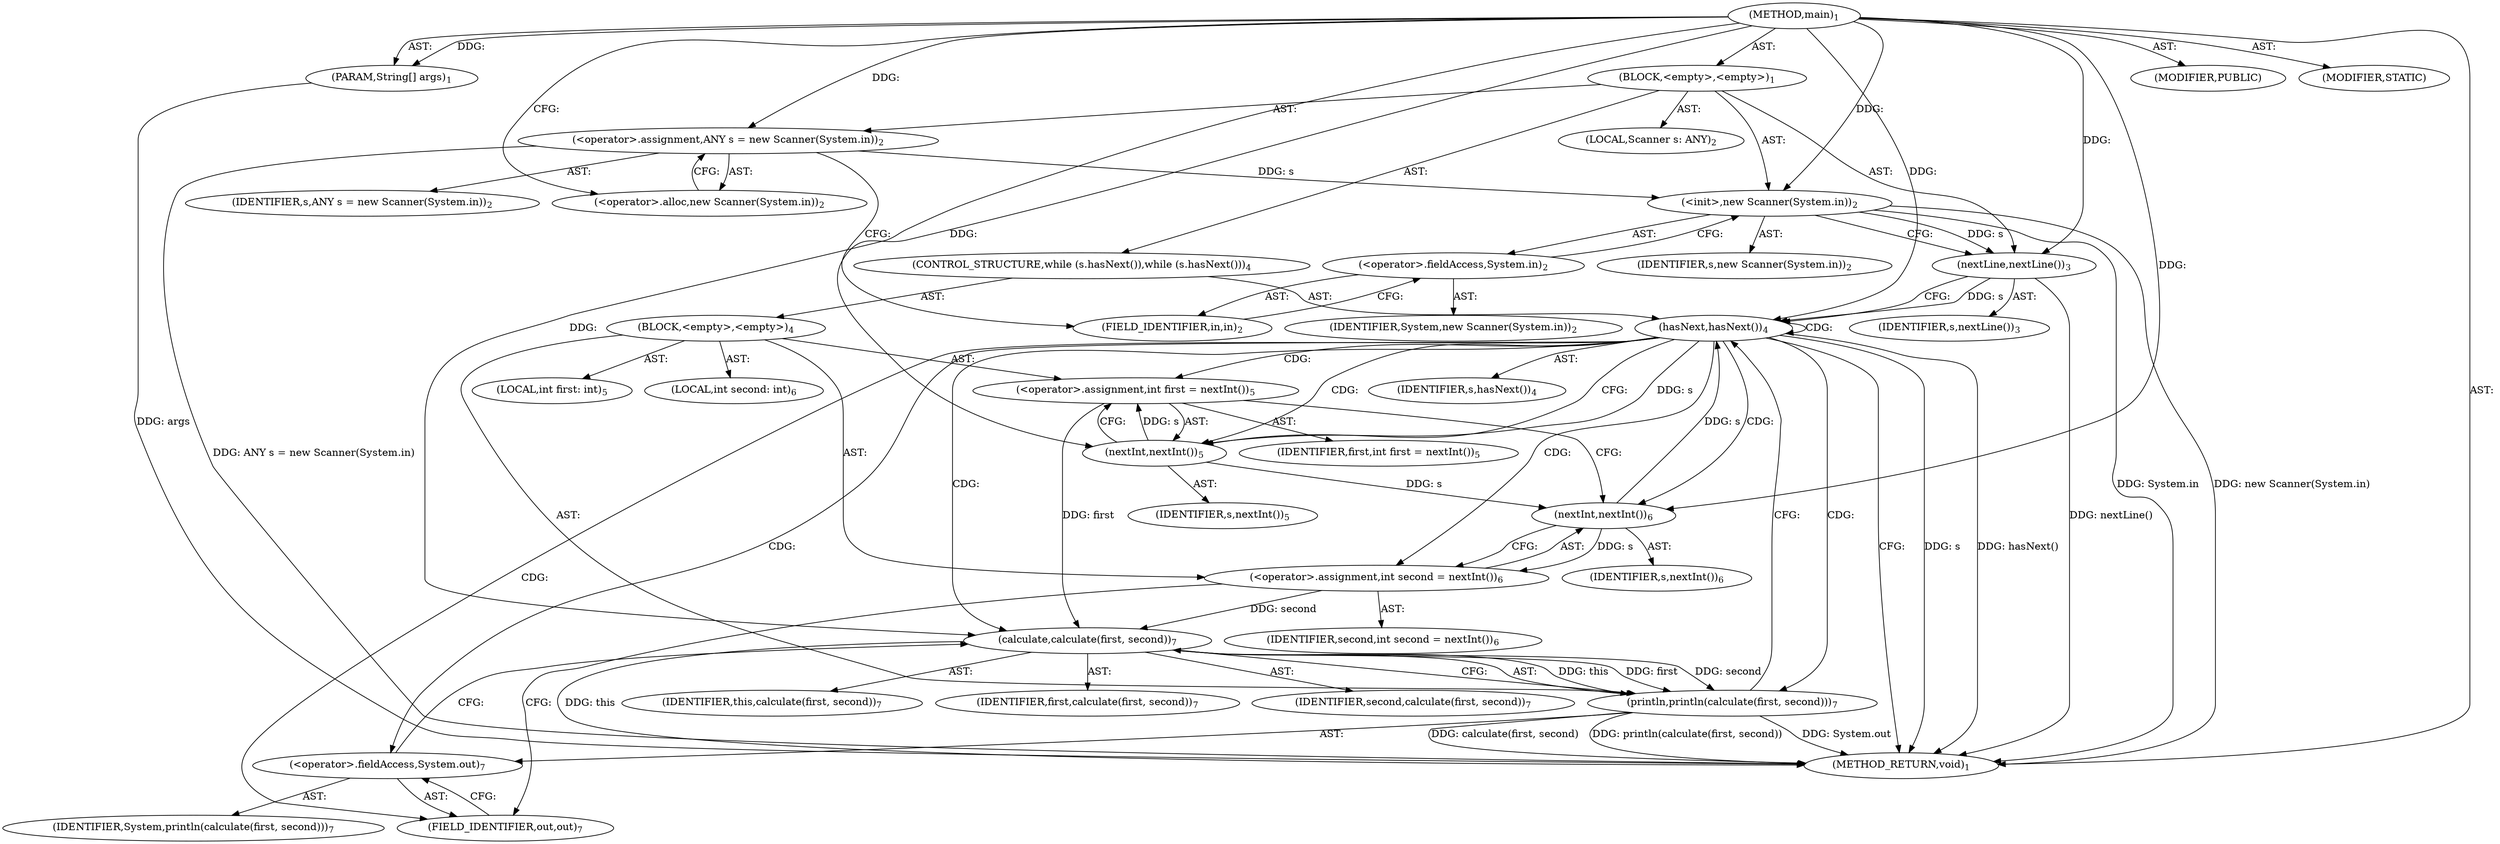 digraph "main" {  
"19" [label = <(METHOD,main)<SUB>1</SUB>> ]
"20" [label = <(PARAM,String[] args)<SUB>1</SUB>> ]
"21" [label = <(BLOCK,&lt;empty&gt;,&lt;empty&gt;)<SUB>1</SUB>> ]
"4" [label = <(LOCAL,Scanner s: ANY)<SUB>2</SUB>> ]
"22" [label = <(&lt;operator&gt;.assignment,ANY s = new Scanner(System.in))<SUB>2</SUB>> ]
"23" [label = <(IDENTIFIER,s,ANY s = new Scanner(System.in))<SUB>2</SUB>> ]
"24" [label = <(&lt;operator&gt;.alloc,new Scanner(System.in))<SUB>2</SUB>> ]
"25" [label = <(&lt;init&gt;,new Scanner(System.in))<SUB>2</SUB>> ]
"3" [label = <(IDENTIFIER,s,new Scanner(System.in))<SUB>2</SUB>> ]
"26" [label = <(&lt;operator&gt;.fieldAccess,System.in)<SUB>2</SUB>> ]
"27" [label = <(IDENTIFIER,System,new Scanner(System.in))<SUB>2</SUB>> ]
"28" [label = <(FIELD_IDENTIFIER,in,in)<SUB>2</SUB>> ]
"29" [label = <(nextLine,nextLine())<SUB>3</SUB>> ]
"30" [label = <(IDENTIFIER,s,nextLine())<SUB>3</SUB>> ]
"31" [label = <(CONTROL_STRUCTURE,while (s.hasNext()),while (s.hasNext()))<SUB>4</SUB>> ]
"32" [label = <(hasNext,hasNext())<SUB>4</SUB>> ]
"33" [label = <(IDENTIFIER,s,hasNext())<SUB>4</SUB>> ]
"34" [label = <(BLOCK,&lt;empty&gt;,&lt;empty&gt;)<SUB>4</SUB>> ]
"35" [label = <(LOCAL,int first: int)<SUB>5</SUB>> ]
"36" [label = <(&lt;operator&gt;.assignment,int first = nextInt())<SUB>5</SUB>> ]
"37" [label = <(IDENTIFIER,first,int first = nextInt())<SUB>5</SUB>> ]
"38" [label = <(nextInt,nextInt())<SUB>5</SUB>> ]
"39" [label = <(IDENTIFIER,s,nextInt())<SUB>5</SUB>> ]
"40" [label = <(LOCAL,int second: int)<SUB>6</SUB>> ]
"41" [label = <(&lt;operator&gt;.assignment,int second = nextInt())<SUB>6</SUB>> ]
"42" [label = <(IDENTIFIER,second,int second = nextInt())<SUB>6</SUB>> ]
"43" [label = <(nextInt,nextInt())<SUB>6</SUB>> ]
"44" [label = <(IDENTIFIER,s,nextInt())<SUB>6</SUB>> ]
"45" [label = <(println,println(calculate(first, second)))<SUB>7</SUB>> ]
"46" [label = <(&lt;operator&gt;.fieldAccess,System.out)<SUB>7</SUB>> ]
"47" [label = <(IDENTIFIER,System,println(calculate(first, second)))<SUB>7</SUB>> ]
"48" [label = <(FIELD_IDENTIFIER,out,out)<SUB>7</SUB>> ]
"49" [label = <(calculate,calculate(first, second))<SUB>7</SUB>> ]
"50" [label = <(IDENTIFIER,this,calculate(first, second))<SUB>7</SUB>> ]
"51" [label = <(IDENTIFIER,first,calculate(first, second))<SUB>7</SUB>> ]
"52" [label = <(IDENTIFIER,second,calculate(first, second))<SUB>7</SUB>> ]
"53" [label = <(MODIFIER,PUBLIC)> ]
"54" [label = <(MODIFIER,STATIC)> ]
"55" [label = <(METHOD_RETURN,void)<SUB>1</SUB>> ]
  "19" -> "20"  [ label = "AST: "] 
  "19" -> "21"  [ label = "AST: "] 
  "19" -> "53"  [ label = "AST: "] 
  "19" -> "54"  [ label = "AST: "] 
  "19" -> "55"  [ label = "AST: "] 
  "21" -> "4"  [ label = "AST: "] 
  "21" -> "22"  [ label = "AST: "] 
  "21" -> "25"  [ label = "AST: "] 
  "21" -> "29"  [ label = "AST: "] 
  "21" -> "31"  [ label = "AST: "] 
  "22" -> "23"  [ label = "AST: "] 
  "22" -> "24"  [ label = "AST: "] 
  "25" -> "3"  [ label = "AST: "] 
  "25" -> "26"  [ label = "AST: "] 
  "26" -> "27"  [ label = "AST: "] 
  "26" -> "28"  [ label = "AST: "] 
  "29" -> "30"  [ label = "AST: "] 
  "31" -> "32"  [ label = "AST: "] 
  "31" -> "34"  [ label = "AST: "] 
  "32" -> "33"  [ label = "AST: "] 
  "34" -> "35"  [ label = "AST: "] 
  "34" -> "36"  [ label = "AST: "] 
  "34" -> "40"  [ label = "AST: "] 
  "34" -> "41"  [ label = "AST: "] 
  "34" -> "45"  [ label = "AST: "] 
  "36" -> "37"  [ label = "AST: "] 
  "36" -> "38"  [ label = "AST: "] 
  "38" -> "39"  [ label = "AST: "] 
  "41" -> "42"  [ label = "AST: "] 
  "41" -> "43"  [ label = "AST: "] 
  "43" -> "44"  [ label = "AST: "] 
  "45" -> "46"  [ label = "AST: "] 
  "45" -> "49"  [ label = "AST: "] 
  "46" -> "47"  [ label = "AST: "] 
  "46" -> "48"  [ label = "AST: "] 
  "49" -> "50"  [ label = "AST: "] 
  "49" -> "51"  [ label = "AST: "] 
  "49" -> "52"  [ label = "AST: "] 
  "22" -> "28"  [ label = "CFG: "] 
  "25" -> "29"  [ label = "CFG: "] 
  "29" -> "32"  [ label = "CFG: "] 
  "24" -> "22"  [ label = "CFG: "] 
  "26" -> "25"  [ label = "CFG: "] 
  "32" -> "55"  [ label = "CFG: "] 
  "32" -> "38"  [ label = "CFG: "] 
  "28" -> "26"  [ label = "CFG: "] 
  "36" -> "43"  [ label = "CFG: "] 
  "41" -> "48"  [ label = "CFG: "] 
  "45" -> "32"  [ label = "CFG: "] 
  "38" -> "36"  [ label = "CFG: "] 
  "43" -> "41"  [ label = "CFG: "] 
  "46" -> "49"  [ label = "CFG: "] 
  "49" -> "45"  [ label = "CFG: "] 
  "48" -> "46"  [ label = "CFG: "] 
  "19" -> "24"  [ label = "CFG: "] 
  "20" -> "55"  [ label = "DDG: args"] 
  "22" -> "55"  [ label = "DDG: ANY s = new Scanner(System.in)"] 
  "25" -> "55"  [ label = "DDG: System.in"] 
  "25" -> "55"  [ label = "DDG: new Scanner(System.in)"] 
  "29" -> "55"  [ label = "DDG: nextLine()"] 
  "32" -> "55"  [ label = "DDG: s"] 
  "32" -> "55"  [ label = "DDG: hasNext()"] 
  "45" -> "55"  [ label = "DDG: System.out"] 
  "45" -> "55"  [ label = "DDG: calculate(first, second)"] 
  "45" -> "55"  [ label = "DDG: println(calculate(first, second))"] 
  "49" -> "55"  [ label = "DDG: this"] 
  "19" -> "20"  [ label = "DDG: "] 
  "19" -> "22"  [ label = "DDG: "] 
  "22" -> "25"  [ label = "DDG: s"] 
  "19" -> "25"  [ label = "DDG: "] 
  "25" -> "29"  [ label = "DDG: s"] 
  "19" -> "29"  [ label = "DDG: "] 
  "29" -> "32"  [ label = "DDG: s"] 
  "43" -> "32"  [ label = "DDG: s"] 
  "19" -> "32"  [ label = "DDG: "] 
  "38" -> "36"  [ label = "DDG: s"] 
  "43" -> "41"  [ label = "DDG: s"] 
  "49" -> "45"  [ label = "DDG: this"] 
  "49" -> "45"  [ label = "DDG: first"] 
  "49" -> "45"  [ label = "DDG: second"] 
  "32" -> "38"  [ label = "DDG: s"] 
  "19" -> "38"  [ label = "DDG: "] 
  "38" -> "43"  [ label = "DDG: s"] 
  "19" -> "43"  [ label = "DDG: "] 
  "19" -> "49"  [ label = "DDG: "] 
  "36" -> "49"  [ label = "DDG: first"] 
  "41" -> "49"  [ label = "DDG: second"] 
  "32" -> "48"  [ label = "CDG: "] 
  "32" -> "32"  [ label = "CDG: "] 
  "32" -> "49"  [ label = "CDG: "] 
  "32" -> "36"  [ label = "CDG: "] 
  "32" -> "46"  [ label = "CDG: "] 
  "32" -> "38"  [ label = "CDG: "] 
  "32" -> "41"  [ label = "CDG: "] 
  "32" -> "45"  [ label = "CDG: "] 
  "32" -> "43"  [ label = "CDG: "] 
}
